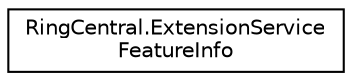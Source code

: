 digraph "Graphical Class Hierarchy"
{
 // LATEX_PDF_SIZE
  edge [fontname="Helvetica",fontsize="10",labelfontname="Helvetica",labelfontsize="10"];
  node [fontname="Helvetica",fontsize="10",shape=record];
  rankdir="LR";
  Node0 [label="RingCentral.ExtensionService\lFeatureInfo",height=0.2,width=0.4,color="black", fillcolor="white", style="filled",URL="$classRingCentral_1_1ExtensionServiceFeatureInfo.html",tooltip=" "];
}
